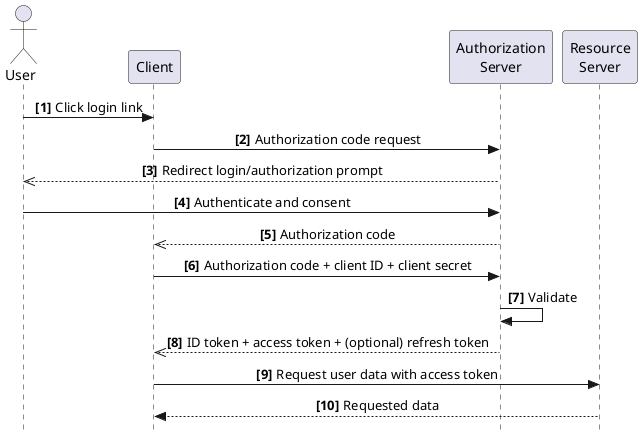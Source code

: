 @startuml

autonumber "<b>[0]"

skinparam {
  style strictuml
  defaultFontName Quicksand
  sequenceMessageAlign center
  sequenceGroupBorderThickness 0
  sequenceGroupFontStyle normal
}


actor U as "User"
participant C as "Client"
participant AS as "Authorization\nServer"
participant RS as "Resource\nServer"

U -> C: Click login link

C -> AS: Authorization code request

AS -->> U: Redirect login/authorization prompt

U -> AS: Authenticate and consent

AS -->> C: Authorization code

C -> AS: Authorization code + client ID + client secret

AS -> AS: Validate

AS -->> C: ID token + access token + (optional) refresh token

C -> RS: Request user data with access token

RS --> C: Requested data

@enduml